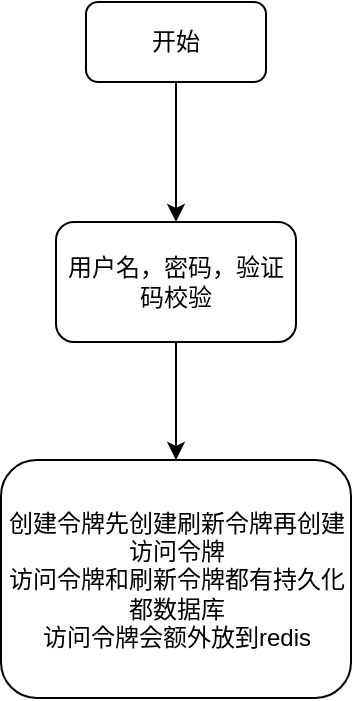 <mxfile version="20.2.1" type="github">
  <diagram id="5VnuPamsWgsb6HcGCBo6" name="第 1 页">
    <mxGraphModel dx="1038" dy="585" grid="1" gridSize="10" guides="1" tooltips="1" connect="1" arrows="1" fold="1" page="1" pageScale="1" pageWidth="827" pageHeight="1169" math="0" shadow="0">
      <root>
        <mxCell id="0" />
        <mxCell id="1" parent="0" />
        <mxCell id="oj_4OXBv_ezFS3XAdGfc-3" value="" style="edgeStyle=orthogonalEdgeStyle;rounded=0;orthogonalLoop=1;jettySize=auto;html=1;" edge="1" parent="1" source="oj_4OXBv_ezFS3XAdGfc-1" target="oj_4OXBv_ezFS3XAdGfc-2">
          <mxGeometry relative="1" as="geometry" />
        </mxCell>
        <mxCell id="oj_4OXBv_ezFS3XAdGfc-1" value="开始" style="rounded=1;whiteSpace=wrap;html=1;" vertex="1" parent="1">
          <mxGeometry x="150" y="91" width="90" height="40" as="geometry" />
        </mxCell>
        <mxCell id="oj_4OXBv_ezFS3XAdGfc-5" value="" style="edgeStyle=orthogonalEdgeStyle;rounded=0;orthogonalLoop=1;jettySize=auto;html=1;" edge="1" parent="1" source="oj_4OXBv_ezFS3XAdGfc-2" target="oj_4OXBv_ezFS3XAdGfc-4">
          <mxGeometry relative="1" as="geometry" />
        </mxCell>
        <mxCell id="oj_4OXBv_ezFS3XAdGfc-2" value="用户名，密码，验证码校验" style="whiteSpace=wrap;html=1;rounded=1;" vertex="1" parent="1">
          <mxGeometry x="135" y="201" width="120" height="60" as="geometry" />
        </mxCell>
        <mxCell id="oj_4OXBv_ezFS3XAdGfc-4" value="创建令牌先创建刷新令牌再创建访问令牌&lt;br&gt;访问令牌和刷新令牌都有持久化都数据库&lt;br&gt;访问令牌会额外放到redis" style="whiteSpace=wrap;html=1;rounded=1;" vertex="1" parent="1">
          <mxGeometry x="107.5" y="320" width="175" height="119" as="geometry" />
        </mxCell>
      </root>
    </mxGraphModel>
  </diagram>
</mxfile>
